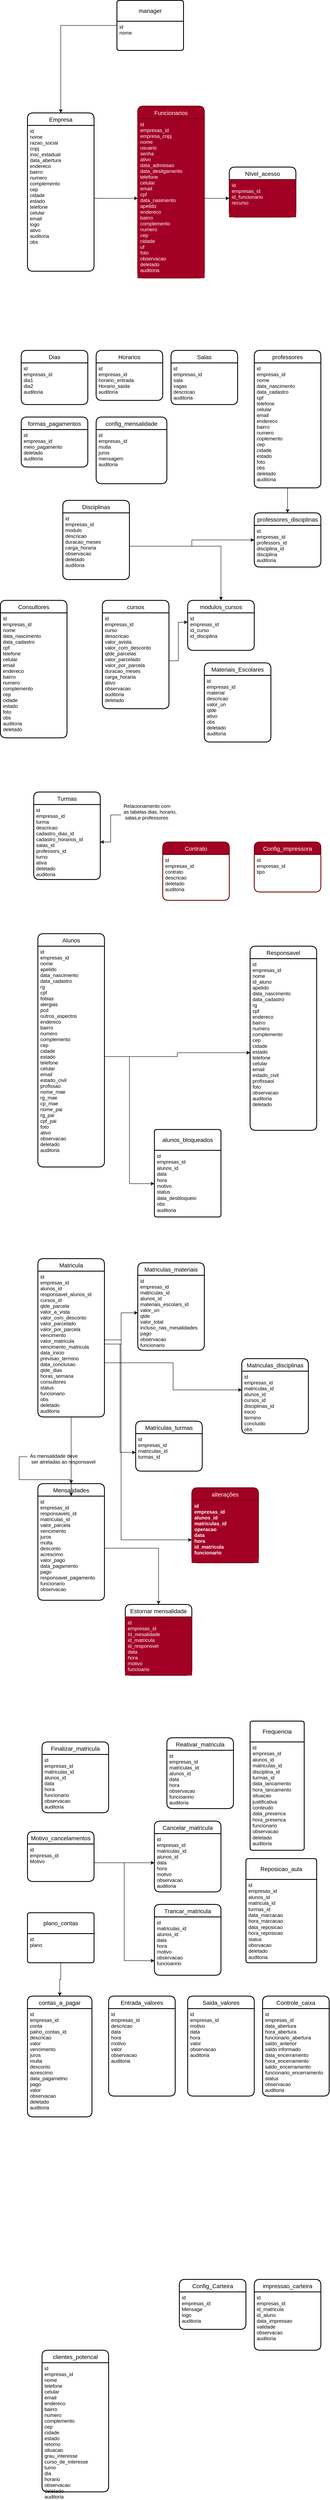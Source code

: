 <mxfile version="23.1.5" type="device">
  <diagram id="X-liFEKZv9NLR8DLZPbJ" name="Page-1">
    <mxGraphModel dx="905" dy="1556" grid="1" gridSize="10" guides="1" tooltips="1" connect="1" arrows="1" fold="1" page="1" pageScale="1" pageWidth="850" pageHeight="1100" math="0" shadow="0">
      <root>
        <mxCell id="0" />
        <mxCell id="1" parent="0" />
        <mxCell id="nvbjZyCiDaDG4opXZh0n-1" value="Dias" style="swimlane;childLayout=stackLayout;horizontal=1;startSize=30;horizontalStack=0;rounded=1;fontSize=14;fontStyle=0;strokeWidth=2;resizeParent=0;resizeLast=1;shadow=0;dashed=0;align=center;" parent="1" vertex="1">
          <mxGeometry x="70" y="70" width="160" height="130" as="geometry" />
        </mxCell>
        <mxCell id="nvbjZyCiDaDG4opXZh0n-2" value="id&#xa;empresas_id&#xa;dia1&#xa;dia2&#xa;auditoria&#xa;" style="align=left;strokeColor=none;fillColor=none;spacingLeft=4;fontSize=12;verticalAlign=top;resizable=0;rotatable=0;part=1;" parent="nvbjZyCiDaDG4opXZh0n-1" vertex="1">
          <mxGeometry y="30" width="160" height="100" as="geometry" />
        </mxCell>
        <mxCell id="nvbjZyCiDaDG4opXZh0n-5" value="Horarios" style="swimlane;childLayout=stackLayout;horizontal=1;startSize=30;horizontalStack=0;rounded=1;fontSize=14;fontStyle=0;strokeWidth=2;resizeParent=0;resizeLast=1;shadow=0;dashed=0;align=center;" parent="1" vertex="1">
          <mxGeometry x="250" y="70" width="160" height="120" as="geometry" />
        </mxCell>
        <mxCell id="nvbjZyCiDaDG4opXZh0n-6" value="id&#xa;empresas_id&#xa;horario_entrada&#xa;Horario_saida&#xa;auditoria&#xa;" style="align=left;strokeColor=none;fillColor=none;spacingLeft=4;fontSize=12;verticalAlign=top;resizable=0;rotatable=0;part=1;" parent="nvbjZyCiDaDG4opXZh0n-5" vertex="1">
          <mxGeometry y="30" width="160" height="90" as="geometry" />
        </mxCell>
        <mxCell id="nvbjZyCiDaDG4opXZh0n-7" value="Salas" style="swimlane;childLayout=stackLayout;horizontal=1;startSize=30;horizontalStack=0;rounded=1;fontSize=14;fontStyle=0;strokeWidth=2;resizeParent=0;resizeLast=1;shadow=0;dashed=0;align=center;" parent="1" vertex="1">
          <mxGeometry x="430" y="70" width="160" height="130" as="geometry" />
        </mxCell>
        <mxCell id="nvbjZyCiDaDG4opXZh0n-8" value="id&#xa;empresas_id&#xa;sala&#xa;vagas&#xa;descricao&#xa;auditoria" style="align=left;strokeColor=none;fillColor=none;spacingLeft=4;fontSize=12;verticalAlign=top;resizable=0;rotatable=0;part=1;" parent="nvbjZyCiDaDG4opXZh0n-7" vertex="1">
          <mxGeometry y="30" width="160" height="100" as="geometry" />
        </mxCell>
        <mxCell id="nvbjZyCiDaDG4opXZh0n-9" value="formas_pagamentos" style="swimlane;childLayout=stackLayout;horizontal=1;startSize=30;horizontalStack=0;rounded=1;fontSize=14;fontStyle=0;strokeWidth=2;resizeParent=0;resizeLast=1;shadow=0;dashed=0;align=center;" parent="1" vertex="1">
          <mxGeometry x="70" y="230" width="160" height="120" as="geometry" />
        </mxCell>
        <mxCell id="nvbjZyCiDaDG4opXZh0n-10" value="id&#xa;empresas_id&#xa;meio_pagamento&#xa;deletado&#xa;auditoria&#xa;" style="align=left;strokeColor=none;fillColor=none;spacingLeft=4;fontSize=12;verticalAlign=top;resizable=0;rotatable=0;part=1;" parent="nvbjZyCiDaDG4opXZh0n-9" vertex="1">
          <mxGeometry y="30" width="160" height="90" as="geometry" />
        </mxCell>
        <mxCell id="nvbjZyCiDaDG4opXZh0n-11" value="config_mensalidade" style="swimlane;childLayout=stackLayout;horizontal=1;startSize=30;horizontalStack=0;rounded=1;fontSize=14;fontStyle=0;strokeWidth=2;resizeParent=0;resizeLast=1;shadow=0;dashed=0;align=center;" parent="1" vertex="1">
          <mxGeometry x="250" y="230" width="170" height="160" as="geometry" />
        </mxCell>
        <mxCell id="nvbjZyCiDaDG4opXZh0n-12" value="id&#xa;empresas_id&#xa;mutla&#xa;juros&#xa;mensagem&#xa;auditoria" style="align=left;strokeColor=none;fillColor=none;spacingLeft=4;fontSize=12;verticalAlign=top;resizable=0;rotatable=0;part=1;" parent="nvbjZyCiDaDG4opXZh0n-11" vertex="1">
          <mxGeometry y="30" width="170" height="130" as="geometry" />
        </mxCell>
        <mxCell id="nvbjZyCiDaDG4opXZh0n-13" value="Config_impressora" style="swimlane;childLayout=stackLayout;horizontal=1;startSize=30;horizontalStack=0;rounded=1;fontSize=14;fontStyle=0;strokeWidth=2;resizeParent=0;resizeLast=1;shadow=0;dashed=0;align=center;fillColor=#a20025;fontColor=#ffffff;strokeColor=#6F0000;" parent="1" vertex="1">
          <mxGeometry x="630" y="1250" width="160" height="120" as="geometry" />
        </mxCell>
        <mxCell id="nvbjZyCiDaDG4opXZh0n-14" value="id&#xa;empresas_id&#xa;tipo" style="align=left;strokeColor=none;fillColor=none;spacingLeft=4;fontSize=12;verticalAlign=top;resizable=0;rotatable=0;part=1;" parent="nvbjZyCiDaDG4opXZh0n-13" vertex="1">
          <mxGeometry y="30" width="160" height="90" as="geometry" />
        </mxCell>
        <mxCell id="nvbjZyCiDaDG4opXZh0n-15" value="Empresa" style="swimlane;childLayout=stackLayout;horizontal=1;startSize=30;horizontalStack=0;rounded=1;fontSize=14;fontStyle=0;strokeWidth=2;resizeParent=0;resizeLast=1;shadow=0;dashed=0;align=center;" parent="1" vertex="1">
          <mxGeometry x="85" y="-500" width="160" height="380" as="geometry" />
        </mxCell>
        <mxCell id="nvbjZyCiDaDG4opXZh0n-16" value="id&#xa;nome&#xa;razao_social&#xa;cnpj&#xa;insc_estadual&#xa;data_abertura&#xa;endereco&#xa;bairro&#xa;numero&#xa;complemento&#xa;cep&#xa;cidade&#xa;estado&#xa;telefone&#xa;celular&#xa;email&#xa;logo&#xa;ativo&#xa;auditoria&#xa;obs" style="align=left;strokeColor=none;fillColor=none;spacingLeft=4;fontSize=12;verticalAlign=top;resizable=0;rotatable=0;part=1;" parent="nvbjZyCiDaDG4opXZh0n-15" vertex="1">
          <mxGeometry y="30" width="160" height="350" as="geometry" />
        </mxCell>
        <mxCell id="nvbjZyCiDaDG4opXZh0n-17" value="Disciplinas" style="swimlane;childLayout=stackLayout;horizontal=1;startSize=30;horizontalStack=0;rounded=1;fontSize=14;fontStyle=0;strokeWidth=2;resizeParent=0;resizeLast=1;shadow=0;dashed=0;align=center;" parent="1" vertex="1">
          <mxGeometry x="170" y="430" width="160" height="190" as="geometry" />
        </mxCell>
        <mxCell id="nvbjZyCiDaDG4opXZh0n-18" value="id&#xa;empresas_id&#xa;modulo&#xa;descricao&#xa;duracao_meses&#xa;carga_horaria&#xa;observacao&#xa;deletado&#xa;auditoria" style="align=left;strokeColor=none;fillColor=none;spacingLeft=4;fontSize=12;verticalAlign=top;resizable=0;rotatable=0;part=1;" parent="nvbjZyCiDaDG4opXZh0n-17" vertex="1">
          <mxGeometry y="30" width="160" height="160" as="geometry" />
        </mxCell>
        <mxCell id="nvbjZyCiDaDG4opXZh0n-19" value="cursos" style="swimlane;childLayout=stackLayout;horizontal=1;startSize=30;horizontalStack=0;rounded=1;fontSize=14;fontStyle=0;strokeWidth=2;resizeParent=0;resizeLast=1;shadow=0;dashed=0;align=center;" parent="1" vertex="1">
          <mxGeometry x="265" y="670" width="160" height="260" as="geometry" />
        </mxCell>
        <mxCell id="nvbjZyCiDaDG4opXZh0n-20" value="id&#xa;empresas_id&#xa;curso&#xa;desscricao&#xa;valor_avista&#xa;valor_com_desconto&#xa;qtde_parcelas&#xa;valor_parcelado&#xa;valor_por_parcela&#xa;duracao_meses&#xa;carga_horaria&#xa;ativo&#xa;observacao&#xa;auditoria&#xa;deletado&#xa;&#xa;" style="align=left;strokeColor=none;fillColor=none;spacingLeft=4;fontSize=12;verticalAlign=top;resizable=0;rotatable=0;part=1;" parent="nvbjZyCiDaDG4opXZh0n-19" vertex="1">
          <mxGeometry y="30" width="160" height="230" as="geometry" />
        </mxCell>
        <mxCell id="nvbjZyCiDaDG4opXZh0n-22" value="modulos_cursos" style="swimlane;childLayout=stackLayout;horizontal=1;startSize=30;horizontalStack=0;rounded=1;fontSize=14;fontStyle=0;strokeWidth=2;resizeParent=0;resizeLast=1;shadow=0;dashed=0;align=center;" parent="1" vertex="1">
          <mxGeometry x="470" y="670" width="160" height="120" as="geometry" />
        </mxCell>
        <mxCell id="nvbjZyCiDaDG4opXZh0n-23" value="id&#xa;empresas_id&#xa;id_curso&#xa;id_disciplina&#xa;" style="align=left;strokeColor=none;fillColor=none;spacingLeft=4;fontSize=12;verticalAlign=top;resizable=0;rotatable=0;part=1;" parent="nvbjZyCiDaDG4opXZh0n-22" vertex="1">
          <mxGeometry y="30" width="160" height="90" as="geometry" />
        </mxCell>
        <mxCell id="nvbjZyCiDaDG4opXZh0n-24" style="edgeStyle=orthogonalEdgeStyle;rounded=0;orthogonalLoop=1;jettySize=auto;html=1;entryX=0;entryY=0.25;entryDx=0;entryDy=0;" parent="1" source="nvbjZyCiDaDG4opXZh0n-20" target="nvbjZyCiDaDG4opXZh0n-23" edge="1">
          <mxGeometry relative="1" as="geometry" />
        </mxCell>
        <mxCell id="nvbjZyCiDaDG4opXZh0n-26" value="Turmas" style="swimlane;childLayout=stackLayout;horizontal=1;startSize=30;horizontalStack=0;rounded=1;fontSize=14;fontStyle=0;strokeWidth=2;resizeParent=0;resizeLast=1;shadow=0;dashed=0;align=center;" parent="1" vertex="1">
          <mxGeometry x="100" y="1130" width="160" height="210" as="geometry" />
        </mxCell>
        <mxCell id="nvbjZyCiDaDG4opXZh0n-27" value="id&#xa;empresas_id&#xa;turma&#xa;descricao&#xa;cadastro_dias_id&#xa;cadastro_horarios_id&#xa;salas_id&#xa;professors_id&#xa;turno&#xa;ativa&#xa;deletado&#xa;auditoria" style="align=left;strokeColor=none;fillColor=none;spacingLeft=4;fontSize=12;verticalAlign=top;resizable=0;rotatable=0;part=1;" parent="nvbjZyCiDaDG4opXZh0n-26" vertex="1">
          <mxGeometry y="30" width="160" height="180" as="geometry" />
        </mxCell>
        <mxCell id="nvbjZyCiDaDG4opXZh0n-28" value="professores" style="swimlane;childLayout=stackLayout;horizontal=1;startSize=30;horizontalStack=0;rounded=1;fontSize=14;fontStyle=0;strokeWidth=2;resizeParent=0;resizeLast=1;shadow=0;dashed=0;align=center;" parent="1" vertex="1">
          <mxGeometry x="630" y="70" width="160" height="330" as="geometry" />
        </mxCell>
        <mxCell id="nvbjZyCiDaDG4opXZh0n-29" value="id&#xa;empresas_id&#xa;nome&#xa;data_nascimento&#xa;data_cadastro&#xa;cpf&#xa;telefone&#xa;celular&#xa;email&#xa;endereco&#xa;bairro&#xa;numero&#xa;coplemento&#xa;cep&#xa;cidade&#xa;estado&#xa;foto&#xa;obs&#xa;deletado&#xa;auditoria" style="align=left;strokeColor=none;fillColor=none;spacingLeft=4;fontSize=12;verticalAlign=top;resizable=0;rotatable=0;part=1;" parent="nvbjZyCiDaDG4opXZh0n-28" vertex="1">
          <mxGeometry y="30" width="160" height="300" as="geometry" />
        </mxCell>
        <mxCell id="nvbjZyCiDaDG4opXZh0n-30" value="professores_disciplinas" style="swimlane;childLayout=stackLayout;horizontal=1;startSize=30;horizontalStack=0;rounded=1;fontSize=14;fontStyle=0;strokeWidth=2;resizeParent=0;resizeLast=1;shadow=0;dashed=0;align=center;" parent="1" vertex="1">
          <mxGeometry x="630" y="460" width="160" height="130" as="geometry" />
        </mxCell>
        <mxCell id="nvbjZyCiDaDG4opXZh0n-31" value="id&#xa;empresas_id&#xa;professors_id&#xa;disciplina_id&#xa;disciplina&#xa;auditoria" style="align=left;strokeColor=none;fillColor=none;spacingLeft=4;fontSize=12;verticalAlign=top;resizable=0;rotatable=0;part=1;" parent="nvbjZyCiDaDG4opXZh0n-30" vertex="1">
          <mxGeometry y="30" width="160" height="100" as="geometry" />
        </mxCell>
        <mxCell id="nvbjZyCiDaDG4opXZh0n-32" style="edgeStyle=orthogonalEdgeStyle;rounded=0;orthogonalLoop=1;jettySize=auto;html=1;" parent="1" source="nvbjZyCiDaDG4opXZh0n-29" target="nvbjZyCiDaDG4opXZh0n-30" edge="1">
          <mxGeometry relative="1" as="geometry" />
        </mxCell>
        <mxCell id="nvbjZyCiDaDG4opXZh0n-34" style="edgeStyle=orthogonalEdgeStyle;rounded=0;orthogonalLoop=1;jettySize=auto;html=1;" parent="1" source="nvbjZyCiDaDG4opXZh0n-33" target="nvbjZyCiDaDG4opXZh0n-27" edge="1">
          <mxGeometry relative="1" as="geometry" />
        </mxCell>
        <mxCell id="nvbjZyCiDaDG4opXZh0n-33" value="Relacionamento com &#xa;as tabelas dias, horario,&#xa; salas,e professores" style="text;strokeColor=none;fillColor=none;spacingLeft=4;spacingRight=4;overflow=hidden;rotatable=0;points=[[0,0.5],[1,0.5]];portConstraint=eastwest;fontSize=12;" parent="1" vertex="1">
          <mxGeometry x="310" y="1150" width="310" height="70" as="geometry" />
        </mxCell>
        <mxCell id="nvbjZyCiDaDG4opXZh0n-36" value="Alunos" style="swimlane;childLayout=stackLayout;horizontal=1;startSize=30;horizontalStack=0;rounded=1;fontSize=14;fontStyle=0;strokeWidth=2;resizeParent=0;resizeLast=1;shadow=0;dashed=0;align=center;" parent="1" vertex="1">
          <mxGeometry x="110" y="1470" width="160" height="560" as="geometry" />
        </mxCell>
        <mxCell id="nvbjZyCiDaDG4opXZh0n-37" value="id&#xa;empresas_id&#xa;nome&#xa;apelido&#xa;data_nascimento&#xa;data_cadastro&#xa;rg&#xa;cpf&#xa;fobias&#xa;alergias&#xa;pcd&#xa;outros_aspectos&#xa;endereco&#xa;bairro&#xa;numero&#xa;complemento&#xa;cep&#xa;cidade&#xa;estado&#xa;telefone&#xa;celular&#xa;email&#xa;estado_civil&#xa;profissao&#xa;nome_mae&#xa;rg_mae&#xa;cp_mae&#xa;nome_pai&#xa;rg_pai&#xa;cpf_pai&#xa;foto&#xa;ativo&#xa;observacao&#xa;deletado&#xa;auditoria&#xa;&#xa;" style="align=left;strokeColor=none;fillColor=none;spacingLeft=4;fontSize=12;verticalAlign=top;resizable=0;rotatable=0;part=1;" parent="nvbjZyCiDaDG4opXZh0n-36" vertex="1">
          <mxGeometry y="30" width="160" height="530" as="geometry" />
        </mxCell>
        <mxCell id="nvbjZyCiDaDG4opXZh0n-38" value="Responsavel" style="swimlane;childLayout=stackLayout;horizontal=1;startSize=30;horizontalStack=0;rounded=1;fontSize=14;fontStyle=0;strokeWidth=2;resizeParent=0;resizeLast=1;shadow=0;dashed=0;align=center;" parent="1" vertex="1">
          <mxGeometry x="620" y="1500" width="160" height="442" as="geometry" />
        </mxCell>
        <mxCell id="nvbjZyCiDaDG4opXZh0n-39" value="id&#xa;empresas_id&#xa;nome&#xa;id_aluno&#xa;apelido&#xa;data_nascimento&#xa;data_cadastro&#xa;rg&#xa;cpf&#xa;endereco&#xa;bairro&#xa;numero&#xa;complemento&#xa;cep&#xa;cidade&#xa;estado&#xa;telefone&#xa;celular&#xa;email&#xa;estado_civil&#xa;profissaoi&#xa;foto&#xa;observacao&#xa;auditoria&#xa;deletado&#xa;&#xa;" style="align=left;strokeColor=none;fillColor=none;spacingLeft=4;fontSize=12;verticalAlign=top;resizable=0;rotatable=0;part=1;" parent="nvbjZyCiDaDG4opXZh0n-38" vertex="1">
          <mxGeometry y="30" width="160" height="412" as="geometry" />
        </mxCell>
        <mxCell id="nvbjZyCiDaDG4opXZh0n-44" style="edgeStyle=orthogonalEdgeStyle;rounded=0;orthogonalLoop=1;jettySize=auto;html=1;entryX=0;entryY=0.548;entryDx=0;entryDy=0;entryPerimeter=0;" parent="1" source="nvbjZyCiDaDG4opXZh0n-37" target="nvbjZyCiDaDG4opXZh0n-39" edge="1">
          <mxGeometry relative="1" as="geometry">
            <mxPoint x="380" y="1690" as="targetPoint" />
          </mxGeometry>
        </mxCell>
        <mxCell id="nvbjZyCiDaDG4opXZh0n-46" value="Matricula" style="swimlane;childLayout=stackLayout;horizontal=1;startSize=30;horizontalStack=0;rounded=1;fontSize=14;fontStyle=0;strokeWidth=2;resizeParent=0;resizeLast=1;shadow=0;dashed=0;align=center;" parent="1" vertex="1">
          <mxGeometry x="110" y="2250" width="160" height="380" as="geometry" />
        </mxCell>
        <mxCell id="nvbjZyCiDaDG4opXZh0n-47" value="id&#xa;empresas_id&#xa;alunos_id&#xa;responsavel_alunos_id&#xa;cursos_id&#xa;qtde_parcela&#xa;valor_a_vista&#xa;valor_com_desconto&#xa;valor_parcelado&#xa;valor_por_parcela&#xa;vencimento&#xa;valor_matricula&#xa;vencimento_matricula&#xa;data_inicio&#xa;previsao_termino&#xa;data_conclusao&#xa;qtde_dias&#xa;horas_semana&#xa;consultores&#xa;status&#xa;funcionario&#xa;obs&#xa;deletado&#xa;auditoria" style="align=left;strokeColor=none;fillColor=none;spacingLeft=4;fontSize=12;verticalAlign=top;resizable=0;rotatable=0;part=1;" parent="nvbjZyCiDaDG4opXZh0n-46" vertex="1">
          <mxGeometry y="30" width="160" height="350" as="geometry" />
        </mxCell>
        <mxCell id="nvbjZyCiDaDG4opXZh0n-48" value="Consultores" style="swimlane;childLayout=stackLayout;horizontal=1;startSize=30;horizontalStack=0;rounded=1;fontSize=14;fontStyle=0;strokeWidth=2;resizeParent=0;resizeLast=1;shadow=0;dashed=0;align=center;" parent="1" vertex="1">
          <mxGeometry x="20" y="670" width="160" height="330" as="geometry" />
        </mxCell>
        <mxCell id="nvbjZyCiDaDG4opXZh0n-49" value="id&#xa;empresas_id&#xa;nome&#xa;data_nascimento&#xa;data_cadastro&#xa;cpf&#xa;telefone&#xa;celular&#xa;email&#xa;endereco&#xa;bairro&#xa;numero&#xa;complemento&#xa;cep&#xa;cidade&#xa;estado&#xa;foto&#xa;obs&#xa;auditoria&#xa;deletado" style="align=left;strokeColor=none;fillColor=none;spacingLeft=4;fontSize=12;verticalAlign=top;resizable=0;rotatable=0;part=1;" parent="nvbjZyCiDaDG4opXZh0n-48" vertex="1">
          <mxGeometry y="30" width="160" height="300" as="geometry" />
        </mxCell>
        <mxCell id="nvbjZyCiDaDG4opXZh0n-50" value="Materiais_Escolares" style="swimlane;childLayout=stackLayout;horizontal=1;startSize=30;horizontalStack=0;rounded=1;fontSize=14;fontStyle=0;strokeWidth=2;resizeParent=0;resizeLast=1;shadow=0;dashed=0;align=center;" parent="1" vertex="1">
          <mxGeometry x="510" y="820" width="160" height="190" as="geometry" />
        </mxCell>
        <mxCell id="nvbjZyCiDaDG4opXZh0n-51" value="id&#xa;empresas_id&#xa;material&#xa;descricao&#xa;valor_un&#xa;qtde&#xa;ativo&#xa;obs&#xa;deletado&#xa;auditoria" style="align=left;strokeColor=none;fillColor=none;spacingLeft=4;fontSize=12;verticalAlign=top;resizable=0;rotatable=0;part=1;" parent="nvbjZyCiDaDG4opXZh0n-50" vertex="1">
          <mxGeometry y="30" width="160" height="160" as="geometry" />
        </mxCell>
        <mxCell id="nvbjZyCiDaDG4opXZh0n-52" value="Contrato" style="swimlane;childLayout=stackLayout;horizontal=1;startSize=30;horizontalStack=0;rounded=1;fontSize=14;fontStyle=0;strokeWidth=2;resizeParent=0;resizeLast=1;shadow=0;dashed=0;align=center;fillColor=#a20025;fontColor=#ffffff;strokeColor=#6F0000;" parent="1" vertex="1">
          <mxGeometry x="410" y="1250" width="160" height="140" as="geometry" />
        </mxCell>
        <mxCell id="nvbjZyCiDaDG4opXZh0n-53" value="id&#xa;empresas_id&#xa;contrato&#xa;descricao&#xa;deletado&#xa;auditoria&#xa;" style="align=left;strokeColor=none;fillColor=none;spacingLeft=4;fontSize=12;verticalAlign=top;resizable=0;rotatable=0;part=1;" parent="nvbjZyCiDaDG4opXZh0n-52" vertex="1">
          <mxGeometry y="30" width="160" height="110" as="geometry" />
        </mxCell>
        <mxCell id="nvbjZyCiDaDG4opXZh0n-54" value="Matriculas_materiais" style="swimlane;childLayout=stackLayout;horizontal=1;startSize=30;horizontalStack=0;rounded=1;fontSize=14;fontStyle=0;strokeWidth=2;resizeParent=0;resizeLast=1;shadow=0;dashed=0;align=center;" parent="1" vertex="1">
          <mxGeometry x="350" y="2260" width="160" height="210" as="geometry" />
        </mxCell>
        <mxCell id="nvbjZyCiDaDG4opXZh0n-55" value="id&#xa;empresas_id&#xa;matriculas_id&#xa;alunos_id&#xa;materiais_escolars_id&#xa;valor_un&#xa;qtde&#xa;valor_total&#xa;incluso_nas_mesalidades&#xa;pago&#xa;observacao&#xa;funcionario" style="align=left;strokeColor=none;fillColor=none;spacingLeft=4;fontSize=12;verticalAlign=top;resizable=0;rotatable=0;part=1;" parent="nvbjZyCiDaDG4opXZh0n-54" vertex="1">
          <mxGeometry y="30" width="160" height="180" as="geometry" />
        </mxCell>
        <mxCell id="nvbjZyCiDaDG4opXZh0n-56" style="edgeStyle=orthogonalEdgeStyle;rounded=0;orthogonalLoop=1;jettySize=auto;html=1;" parent="1" source="nvbjZyCiDaDG4opXZh0n-47" target="nvbjZyCiDaDG4opXZh0n-55" edge="1">
          <mxGeometry relative="1" as="geometry" />
        </mxCell>
        <mxCell id="nvbjZyCiDaDG4opXZh0n-57" value="Matriculas_disciplinas" style="swimlane;childLayout=stackLayout;horizontal=1;startSize=30;horizontalStack=0;rounded=1;fontSize=14;fontStyle=0;strokeWidth=2;resizeParent=0;resizeLast=1;shadow=0;dashed=0;align=center;" parent="1" vertex="1">
          <mxGeometry x="600" y="2490" width="160" height="180" as="geometry" />
        </mxCell>
        <mxCell id="nvbjZyCiDaDG4opXZh0n-58" value="id&#xa;empresas_id&#xa;matriculas_id&#xa;alunos_id&#xa;cursos_id&#xa;disciplinas_id&#xa;inicio&#xa;termino&#xa;concluido&#xa;obs" style="align=left;strokeColor=none;fillColor=none;spacingLeft=4;fontSize=12;verticalAlign=top;resizable=0;rotatable=0;part=1;" parent="nvbjZyCiDaDG4opXZh0n-57" vertex="1">
          <mxGeometry y="30" width="160" height="150" as="geometry" />
        </mxCell>
        <mxCell id="nvbjZyCiDaDG4opXZh0n-59" style="edgeStyle=orthogonalEdgeStyle;rounded=0;orthogonalLoop=1;jettySize=auto;html=1;" parent="1" source="nvbjZyCiDaDG4opXZh0n-47" target="nvbjZyCiDaDG4opXZh0n-58" edge="1">
          <mxGeometry relative="1" as="geometry">
            <Array as="points">
              <mxPoint x="435" y="2500" />
              <mxPoint x="435" y="2565" />
            </Array>
          </mxGeometry>
        </mxCell>
        <mxCell id="nvbjZyCiDaDG4opXZh0n-60" value="Matriculas_turmas" style="swimlane;childLayout=stackLayout;horizontal=1;startSize=30;horizontalStack=0;rounded=1;fontSize=14;fontStyle=0;strokeWidth=2;resizeParent=0;resizeLast=1;shadow=0;dashed=0;align=center;" parent="1" vertex="1">
          <mxGeometry x="345" y="2640" width="160" height="120" as="geometry" />
        </mxCell>
        <mxCell id="nvbjZyCiDaDG4opXZh0n-61" value="id&#xa;empresas_id&#xa;matriculas_id&#xa;turmas_id&#xa;" style="align=left;strokeColor=none;fillColor=none;spacingLeft=4;fontSize=12;verticalAlign=top;resizable=0;rotatable=0;part=1;" parent="nvbjZyCiDaDG4opXZh0n-60" vertex="1">
          <mxGeometry y="30" width="160" height="90" as="geometry" />
        </mxCell>
        <mxCell id="nvbjZyCiDaDG4opXZh0n-63" style="edgeStyle=orthogonalEdgeStyle;rounded=0;orthogonalLoop=1;jettySize=auto;html=1;entryX=0;entryY=0.5;entryDx=0;entryDy=0;" parent="1" source="nvbjZyCiDaDG4opXZh0n-47" target="nvbjZyCiDaDG4opXZh0n-61" edge="1">
          <mxGeometry relative="1" as="geometry" />
        </mxCell>
        <mxCell id="nvbjZyCiDaDG4opXZh0n-64" value="Mensalidades" style="swimlane;childLayout=stackLayout;horizontal=1;startSize=30;horizontalStack=0;rounded=1;fontSize=14;fontStyle=0;strokeWidth=2;resizeParent=0;resizeLast=1;shadow=0;dashed=0;align=center;" parent="1" vertex="1">
          <mxGeometry x="110" y="2790" width="160" height="280" as="geometry" />
        </mxCell>
        <mxCell id="nvbjZyCiDaDG4opXZh0n-65" value="id&#xa;empresas_id&#xa;responsavels_id&#xa;matriculas_id&#xa;valor_parcela&#xa;vencimento&#xa;juros&#xa;multa&#xa;desconto&#xa;acrescimo&#xa;valor_pago&#xa;data_pagamento&#xa;pago&#xa;responsavel_pagamento&#xa;funcionario&#xa;observacao" style="align=left;strokeColor=none;fillColor=none;spacingLeft=4;fontSize=12;verticalAlign=top;resizable=0;rotatable=0;part=1;" parent="nvbjZyCiDaDG4opXZh0n-64" vertex="1">
          <mxGeometry y="30" width="160" height="250" as="geometry" />
        </mxCell>
        <mxCell id="nvbjZyCiDaDG4opXZh0n-66" style="edgeStyle=orthogonalEdgeStyle;rounded=0;orthogonalLoop=1;jettySize=auto;html=1;" parent="1" source="nvbjZyCiDaDG4opXZh0n-47" target="nvbjZyCiDaDG4opXZh0n-64" edge="1">
          <mxGeometry relative="1" as="geometry" />
        </mxCell>
        <mxCell id="nvbjZyCiDaDG4opXZh0n-69" style="edgeStyle=orthogonalEdgeStyle;rounded=0;orthogonalLoop=1;jettySize=auto;html=1;exitX=0;exitY=0.5;exitDx=0;exitDy=0;" parent="1" source="nvbjZyCiDaDG4opXZh0n-67" target="nvbjZyCiDaDG4opXZh0n-65" edge="1">
          <mxGeometry relative="1" as="geometry" />
        </mxCell>
        <mxCell id="nvbjZyCiDaDG4opXZh0n-67" value="As mensalidade deve&#xa; ser atreladas ao responsavel" style="text;strokeColor=none;fillColor=none;spacingLeft=4;spacingRight=4;overflow=hidden;rotatable=0;points=[[0,0.5],[1,0.5]];portConstraint=eastwest;fontSize=12;" parent="1" vertex="1">
          <mxGeometry x="85" y="2710" width="190" height="31" as="geometry" />
        </mxCell>
        <mxCell id="nvbjZyCiDaDG4opXZh0n-70" value="alterações" style="swimlane;childLayout=stackLayout;horizontal=1;startSize=30;horizontalStack=0;rounded=1;fontSize=14;fontStyle=0;strokeWidth=2;resizeParent=0;resizeLast=1;shadow=0;dashed=0;align=center;fillColor=#a20025;fontColor=#ffffff;strokeColor=#6F0000;" parent="1" vertex="1">
          <mxGeometry x="480" y="2800" width="160" height="180" as="geometry" />
        </mxCell>
        <mxCell id="nvbjZyCiDaDG4opXZh0n-71" value="id&#xa;empresas_id&#xa;alunos_id&#xa;matriculas_id&#xa;operacao&#xa;data&#xa;hora&#xa;id_matricula&#xa;funcionario" style="align=left;strokeColor=#6F0000;fillColor=#a20025;spacingLeft=4;fontSize=12;verticalAlign=top;resizable=0;rotatable=0;part=1;fontColor=#ffffff;fontStyle=1" parent="nvbjZyCiDaDG4opXZh0n-70" vertex="1">
          <mxGeometry y="30" width="160" height="150" as="geometry" />
        </mxCell>
        <mxCell id="nvbjZyCiDaDG4opXZh0n-72" style="edgeStyle=orthogonalEdgeStyle;rounded=0;orthogonalLoop=1;jettySize=auto;html=1;" parent="1" source="nvbjZyCiDaDG4opXZh0n-47" target="nvbjZyCiDaDG4opXZh0n-71" edge="1">
          <mxGeometry relative="1" as="geometry">
            <Array as="points">
              <mxPoint x="310" y="2445" />
              <mxPoint x="310" y="2925" />
            </Array>
          </mxGeometry>
        </mxCell>
        <mxCell id="nvbjZyCiDaDG4opXZh0n-73" value="Estornar mensalidade" style="swimlane;childLayout=stackLayout;horizontal=1;startSize=30;horizontalStack=0;rounded=1;fontSize=14;fontStyle=0;strokeWidth=2;resizeParent=0;resizeLast=1;shadow=0;dashed=0;align=center;" parent="1" vertex="1">
          <mxGeometry x="320" y="3080" width="160" height="170" as="geometry" />
        </mxCell>
        <mxCell id="nvbjZyCiDaDG4opXZh0n-74" value="id&#xa;empresas_id&#xa;Id_mesalidade&#xa;id_matricula&#xa;id_responsvel&#xa;data&#xa;hora&#xa;motivo&#xa;funcioario" style="align=left;strokeColor=#6F0000;fillColor=#a20025;spacingLeft=4;fontSize=12;verticalAlign=top;resizable=0;rotatable=0;part=1;fontColor=#ffffff;" parent="nvbjZyCiDaDG4opXZh0n-73" vertex="1">
          <mxGeometry y="30" width="160" height="140" as="geometry" />
        </mxCell>
        <mxCell id="nvbjZyCiDaDG4opXZh0n-75" style="edgeStyle=orthogonalEdgeStyle;rounded=0;orthogonalLoop=1;jettySize=auto;html=1;entryX=0.5;entryY=0;entryDx=0;entryDy=0;" parent="1" source="nvbjZyCiDaDG4opXZh0n-65" target="nvbjZyCiDaDG4opXZh0n-73" edge="1">
          <mxGeometry relative="1" as="geometry" />
        </mxCell>
        <mxCell id="nvbjZyCiDaDG4opXZh0n-76" value="Motivo_cancelamentos" style="swimlane;childLayout=stackLayout;horizontal=1;startSize=30;horizontalStack=0;rounded=1;fontSize=14;fontStyle=0;strokeWidth=2;resizeParent=0;resizeLast=1;shadow=0;dashed=0;align=center;" parent="1" vertex="1">
          <mxGeometry x="85" y="3625" width="160" height="120" as="geometry" />
        </mxCell>
        <mxCell id="nvbjZyCiDaDG4opXZh0n-77" value="id&#xa;empresas_id&#xa;Motivo" style="align=left;strokeColor=none;fillColor=none;spacingLeft=4;fontSize=12;verticalAlign=top;resizable=0;rotatable=0;part=1;" parent="nvbjZyCiDaDG4opXZh0n-76" vertex="1">
          <mxGeometry y="30" width="160" height="90" as="geometry" />
        </mxCell>
        <mxCell id="nvbjZyCiDaDG4opXZh0n-79" value="Finalizar_matricula" style="swimlane;childLayout=stackLayout;horizontal=1;startSize=30;horizontalStack=0;rounded=1;fontSize=14;fontStyle=0;strokeWidth=2;resizeParent=0;resizeLast=1;shadow=0;dashed=0;align=center;" parent="1" vertex="1">
          <mxGeometry x="120" y="3410" width="160" height="170" as="geometry" />
        </mxCell>
        <mxCell id="nvbjZyCiDaDG4opXZh0n-80" value="id&#xa;empresas_id&#xa;matriculas_id&#xa;alunos_id&#xa;data&#xa;hora&#xa;funcionario&#xa;observacao&#xa;auditoria" style="align=left;strokeColor=none;fillColor=none;spacingLeft=4;fontSize=12;verticalAlign=top;resizable=0;rotatable=0;part=1;" parent="nvbjZyCiDaDG4opXZh0n-79" vertex="1">
          <mxGeometry y="30" width="160" height="140" as="geometry" />
        </mxCell>
        <mxCell id="nvbjZyCiDaDG4opXZh0n-82" value="Cancelar_matricula" style="swimlane;childLayout=stackLayout;horizontal=1;startSize=30;horizontalStack=0;rounded=1;fontSize=14;fontStyle=0;strokeWidth=2;resizeParent=0;resizeLast=1;shadow=0;dashed=0;align=center;" parent="1" vertex="1">
          <mxGeometry x="390" y="3600" width="160" height="170" as="geometry" />
        </mxCell>
        <mxCell id="nvbjZyCiDaDG4opXZh0n-83" value="id&#xa;empresas_id&#xa;matriculas_id&#xa;alunos_id&#xa;data&#xa;hora&#xa;motivo&#xa;observacao&#xa;auditoria" style="align=left;strokeColor=none;fillColor=none;spacingLeft=4;fontSize=12;verticalAlign=top;resizable=0;rotatable=0;part=1;" parent="nvbjZyCiDaDG4opXZh0n-82" vertex="1">
          <mxGeometry y="30" width="160" height="140" as="geometry" />
        </mxCell>
        <mxCell id="nvbjZyCiDaDG4opXZh0n-84" style="edgeStyle=orthogonalEdgeStyle;rounded=0;orthogonalLoop=1;jettySize=auto;html=1;" parent="1" source="nvbjZyCiDaDG4opXZh0n-77" target="nvbjZyCiDaDG4opXZh0n-83" edge="1">
          <mxGeometry relative="1" as="geometry" />
        </mxCell>
        <mxCell id="nvbjZyCiDaDG4opXZh0n-85" value="Trancar_matricula" style="swimlane;childLayout=stackLayout;horizontal=1;startSize=30;horizontalStack=0;rounded=1;fontSize=14;fontStyle=0;strokeWidth=2;resizeParent=0;resizeLast=1;shadow=0;dashed=0;align=center;" parent="1" vertex="1">
          <mxGeometry x="390" y="3800" width="160" height="170" as="geometry" />
        </mxCell>
        <mxCell id="nvbjZyCiDaDG4opXZh0n-86" value="id&#xa;matriculas_id&#xa;alunos_id&#xa;data&#xa;hora&#xa;motivo&#xa;observacao&#xa;funcioanrio" style="align=left;strokeColor=none;fillColor=none;spacingLeft=4;fontSize=12;verticalAlign=top;resizable=0;rotatable=0;part=1;" parent="nvbjZyCiDaDG4opXZh0n-85" vertex="1">
          <mxGeometry y="30" width="160" height="140" as="geometry" />
        </mxCell>
        <mxCell id="nvbjZyCiDaDG4opXZh0n-88" style="edgeStyle=orthogonalEdgeStyle;rounded=0;orthogonalLoop=1;jettySize=auto;html=1;entryX=0;entryY=0.75;entryDx=0;entryDy=0;" parent="1" source="nvbjZyCiDaDG4opXZh0n-77" target="nvbjZyCiDaDG4opXZh0n-86" edge="1">
          <mxGeometry relative="1" as="geometry" />
        </mxCell>
        <mxCell id="nvbjZyCiDaDG4opXZh0n-89" value="Reativar_matricula" style="swimlane;childLayout=stackLayout;horizontal=1;startSize=30;horizontalStack=0;rounded=1;fontSize=14;fontStyle=0;strokeWidth=2;resizeParent=0;resizeLast=1;shadow=0;dashed=0;align=center;" parent="1" vertex="1">
          <mxGeometry x="420" y="3400" width="160" height="170" as="geometry" />
        </mxCell>
        <mxCell id="nvbjZyCiDaDG4opXZh0n-90" value="id&#xa;empresas_id&#xa;matriculas_id&#xa;alunos_id&#xa;data&#xa;hora&#xa;observacao&#xa;funcioanrio&#xa;auditoria" style="align=left;strokeColor=none;fillColor=none;spacingLeft=4;fontSize=12;verticalAlign=top;resizable=0;rotatable=0;part=1;" parent="nvbjZyCiDaDG4opXZh0n-89" vertex="1">
          <mxGeometry y="30" width="160" height="140" as="geometry" />
        </mxCell>
        <mxCell id="skmR0POw0dV2Jcwhy6U0-1" value="contas_a_pagar" style="swimlane;childLayout=stackLayout;horizontal=1;startSize=30;horizontalStack=0;rounded=1;fontSize=14;fontStyle=0;strokeWidth=2;resizeParent=0;resizeLast=1;shadow=0;dashed=0;align=center;" parent="1" vertex="1">
          <mxGeometry x="85" y="4020" width="155" height="290" as="geometry" />
        </mxCell>
        <mxCell id="skmR0POw0dV2Jcwhy6U0-2" value="id&#xa;empresas_id&#xa;conta&#xa;palno_contas_id&#xa;descricao&#xa;valor&#xa;vencimento&#xa;juros&#xa;multa&#xa;desconto&#xa;acrescimo&#xa;data_pagametno&#xa;pago&#xa;valor&#xa;observacao&#xa;deletado&#xa;auditoria" style="align=left;strokeColor=none;fillColor=none;spacingLeft=4;fontSize=12;verticalAlign=top;resizable=0;rotatable=0;part=1;" parent="skmR0POw0dV2Jcwhy6U0-1" vertex="1">
          <mxGeometry y="30" width="155" height="260" as="geometry" />
        </mxCell>
        <mxCell id="skmR0POw0dV2Jcwhy6U0-3" value="Entrada_valores" style="swimlane;childLayout=stackLayout;horizontal=1;startSize=30;horizontalStack=0;rounded=1;fontSize=14;fontStyle=0;strokeWidth=2;resizeParent=0;resizeLast=1;shadow=0;dashed=0;align=center;" parent="1" vertex="1">
          <mxGeometry x="280" y="4020" width="160" height="240" as="geometry" />
        </mxCell>
        <mxCell id="skmR0POw0dV2Jcwhy6U0-4" value="id&#xa;empresas_id&#xa;descricao&#xa;data&#xa;hora&#xa;motivo&#xa;valor&#xa;observacao&#xa;auditoria" style="align=left;strokeColor=none;fillColor=none;spacingLeft=4;fontSize=12;verticalAlign=top;resizable=0;rotatable=0;part=1;" parent="skmR0POw0dV2Jcwhy6U0-3" vertex="1">
          <mxGeometry y="30" width="160" height="210" as="geometry" />
        </mxCell>
        <mxCell id="skmR0POw0dV2Jcwhy6U0-5" value="Saida_valores" style="swimlane;childLayout=stackLayout;horizontal=1;startSize=30;horizontalStack=0;rounded=1;fontSize=14;fontStyle=0;strokeWidth=2;resizeParent=0;resizeLast=1;shadow=0;dashed=0;align=center;" parent="1" vertex="1">
          <mxGeometry x="470" y="4020" width="160" height="240" as="geometry" />
        </mxCell>
        <mxCell id="skmR0POw0dV2Jcwhy6U0-6" value="id&#xa;empresas_id&#xa;motivo&#xa;data&#xa;hora&#xa;valor&#xa;observacao&#xa;auditoria" style="align=left;strokeColor=none;fillColor=none;spacingLeft=4;fontSize=12;verticalAlign=top;resizable=0;rotatable=0;part=1;" parent="skmR0POw0dV2Jcwhy6U0-5" vertex="1">
          <mxGeometry y="30" width="160" height="210" as="geometry" />
        </mxCell>
        <mxCell id="skmR0POw0dV2Jcwhy6U0-7" value="Controle_caixa" style="swimlane;childLayout=stackLayout;horizontal=1;startSize=30;horizontalStack=0;rounded=1;fontSize=14;fontStyle=0;strokeWidth=2;resizeParent=0;resizeLast=1;shadow=0;dashed=0;align=center;" parent="1" vertex="1">
          <mxGeometry x="650" y="4020" width="160" height="240" as="geometry" />
        </mxCell>
        <mxCell id="skmR0POw0dV2Jcwhy6U0-8" value="id&#xa;empresas_id&#xa;data_abertura&#xa;hora_abertura&#xa;funcionario_abertura&#xa;saldo_anterior&#xa;saldo informado&#xa;data_encerramento&#xa;hora_encerramento&#xa;saldo_encerramento&#xa;funcionario_encerramento&#xa;status&#xa;observacao&#xa;auditoria" style="align=left;strokeColor=none;fillColor=none;spacingLeft=4;fontSize=12;verticalAlign=top;resizable=0;rotatable=0;part=1;" parent="skmR0POw0dV2Jcwhy6U0-7" vertex="1">
          <mxGeometry y="30" width="160" height="210" as="geometry" />
        </mxCell>
        <mxCell id="skmR0POw0dV2Jcwhy6U0-13" style="edgeStyle=orthogonalEdgeStyle;rounded=0;orthogonalLoop=1;jettySize=auto;html=1;entryX=0;entryY=0.111;entryDx=0;entryDy=0;entryPerimeter=0;" parent="1" edge="1">
          <mxGeometry relative="1" as="geometry">
            <mxPoint x="280" y="4640" as="sourcePoint" />
          </mxGeometry>
        </mxCell>
        <mxCell id="w-3jsHsyJ9Ai85IM7Ywg-1" value="Config_Carteira" style="swimlane;childLayout=stackLayout;horizontal=1;startSize=30;horizontalStack=0;rounded=1;fontSize=14;fontStyle=0;strokeWidth=2;resizeParent=0;resizeLast=1;shadow=0;dashed=0;align=center;" parent="1" vertex="1">
          <mxGeometry x="450" y="4700" width="160" height="120" as="geometry" />
        </mxCell>
        <mxCell id="w-3jsHsyJ9Ai85IM7Ywg-2" value="id&#xa;empresas_id&#xa;Mensage&#xa;logo&#xa;auditoria" style="align=left;strokeColor=none;fillColor=none;spacingLeft=4;fontSize=12;verticalAlign=top;resizable=0;rotatable=0;part=1;" parent="w-3jsHsyJ9Ai85IM7Ywg-1" vertex="1">
          <mxGeometry y="30" width="160" height="90" as="geometry" />
        </mxCell>
        <mxCell id="w-3jsHsyJ9Ai85IM7Ywg-3" value="impressao_carteira" style="swimlane;childLayout=stackLayout;horizontal=1;startSize=30;horizontalStack=0;rounded=1;fontSize=14;fontStyle=0;strokeWidth=2;resizeParent=0;resizeLast=1;shadow=0;dashed=0;align=center;" parent="1" vertex="1">
          <mxGeometry x="630" y="4700" width="160" height="170" as="geometry" />
        </mxCell>
        <mxCell id="w-3jsHsyJ9Ai85IM7Ywg-4" value="id&#xa;empresas_id&#xa;id_matricula&#xa;id_aluno&#xa;data_impressao&#xa;validade&#xa;observacao&#xa;auditoria" style="align=left;strokeColor=none;fillColor=none;spacingLeft=4;fontSize=12;verticalAlign=top;resizable=0;rotatable=0;part=1;" parent="w-3jsHsyJ9Ai85IM7Ywg-3" vertex="1">
          <mxGeometry y="30" width="160" height="140" as="geometry" />
        </mxCell>
        <mxCell id="w-3jsHsyJ9Ai85IM7Ywg-7" value="clientes_potencal" style="swimlane;childLayout=stackLayout;horizontal=1;startSize=30;horizontalStack=0;rounded=1;fontSize=14;fontStyle=0;strokeWidth=2;resizeParent=0;resizeLast=1;shadow=0;dashed=0;align=center;" parent="1" vertex="1">
          <mxGeometry x="120" y="4870" width="160" height="340" as="geometry" />
        </mxCell>
        <mxCell id="w-3jsHsyJ9Ai85IM7Ywg-8" value="id&#xa;empresas_id&#xa;nome&#xa;telefone&#xa;celular&#xa;email&#xa;endereco&#xa;bairro&#xa;numero&#xa;complemento&#xa;cep&#xa;cidade&#xa;estado&#xa;retorno&#xa;situacao&#xa;grau_interesse&#xa;curso_de_interesse&#xa;turno&#xa;dia&#xa;horario&#xa;observacao&#xa;deletado&#xa;auditoria" style="align=left;strokeColor=none;fillColor=none;spacingLeft=4;fontSize=12;verticalAlign=top;resizable=0;rotatable=0;part=1;" parent="w-3jsHsyJ9Ai85IM7Ywg-7" vertex="1">
          <mxGeometry y="30" width="160" height="310" as="geometry" />
        </mxCell>
        <mxCell id="ApTDZBpc7ETIgnApMb4x-1" style="edgeStyle=orthogonalEdgeStyle;rounded=0;orthogonalLoop=1;jettySize=auto;html=1;entryX=0.5;entryY=0;entryDx=0;entryDy=0;" parent="1" source="nvbjZyCiDaDG4opXZh0n-18" target="nvbjZyCiDaDG4opXZh0n-22" edge="1">
          <mxGeometry relative="1" as="geometry">
            <mxPoint x="630" y="550" as="targetPoint" />
          </mxGeometry>
        </mxCell>
        <mxCell id="kIs3S_dvYlEZQtq__7h3-1" value="plano_contas" style="swimlane;childLayout=stackLayout;horizontal=1;startSize=50;horizontalStack=0;rounded=1;fontSize=14;fontStyle=0;strokeWidth=2;resizeParent=0;resizeLast=1;shadow=0;dashed=0;align=center;arcSize=4;whiteSpace=wrap;html=1;" parent="1" vertex="1">
          <mxGeometry x="85" y="3820" width="160" height="120" as="geometry" />
        </mxCell>
        <mxCell id="kIs3S_dvYlEZQtq__7h3-2" value="id&lt;br&gt;plano" style="align=left;strokeColor=none;fillColor=none;spacingLeft=4;fontSize=12;verticalAlign=top;resizable=0;rotatable=0;part=1;html=1;" parent="kIs3S_dvYlEZQtq__7h3-1" vertex="1">
          <mxGeometry y="50" width="160" height="70" as="geometry" />
        </mxCell>
        <mxCell id="kIs3S_dvYlEZQtq__7h3-3" style="edgeStyle=orthogonalEdgeStyle;rounded=0;orthogonalLoop=1;jettySize=auto;html=1;" parent="1" source="kIs3S_dvYlEZQtq__7h3-2" target="skmR0POw0dV2Jcwhy6U0-1" edge="1">
          <mxGeometry relative="1" as="geometry" />
        </mxCell>
        <mxCell id="8dTsE_Xs4x78rTclIPeo-6" value="Frequencia" style="swimlane;childLayout=stackLayout;horizontal=1;startSize=50;horizontalStack=0;rounded=1;fontSize=14;fontStyle=0;strokeWidth=2;resizeParent=0;resizeLast=1;shadow=0;dashed=0;align=center;arcSize=4;whiteSpace=wrap;html=1;" parent="1" vertex="1">
          <mxGeometry x="620" y="3360" width="130" height="310" as="geometry" />
        </mxCell>
        <mxCell id="8dTsE_Xs4x78rTclIPeo-7" value="id&lt;br&gt;empresas_id&lt;br&gt;alunos_id&lt;br&gt;matriculas_id&lt;br&gt;disciplina_id&lt;br&gt;turmas_id&lt;br&gt;data_lancamento&lt;br&gt;hora_lancamento&lt;br&gt;situacao&lt;br&gt;justificativa&lt;br&gt;conteudo&lt;br&gt;data_presenca&lt;br&gt;hora_presenca&lt;br&gt;funcionario&lt;br&gt;observacao&lt;br&gt;deletado&lt;br&gt;auditoria" style="align=left;strokeColor=none;fillColor=none;spacingLeft=4;fontSize=12;verticalAlign=top;resizable=0;rotatable=0;part=1;html=1;" parent="8dTsE_Xs4x78rTclIPeo-6" vertex="1">
          <mxGeometry y="50" width="130" height="260" as="geometry" />
        </mxCell>
        <mxCell id="8dTsE_Xs4x78rTclIPeo-8" value="Reposicao_aula" style="swimlane;childLayout=stackLayout;horizontal=1;startSize=50;horizontalStack=0;rounded=1;fontSize=14;fontStyle=0;strokeWidth=2;resizeParent=0;resizeLast=1;shadow=0;dashed=0;align=center;arcSize=4;whiteSpace=wrap;html=1;" parent="1" vertex="1">
          <mxGeometry x="610" y="3690" width="170" height="250" as="geometry" />
        </mxCell>
        <mxCell id="8dTsE_Xs4x78rTclIPeo-9" value="id&lt;br&gt;empresas_id&lt;br&gt;alunos_id&lt;br&gt;matricula_id&lt;br&gt;turmas_id&lt;br&gt;data_marcacao&lt;br&gt;hora_marcacao&lt;br&gt;data_reposicao&lt;br&gt;hora_reposicao&lt;br&gt;status&lt;br&gt;obsrvacao&lt;br&gt;deletado&lt;br&gt;auditoria&lt;br&gt;" style="align=left;strokeColor=none;fillColor=none;spacingLeft=4;fontSize=12;verticalAlign=top;resizable=0;rotatable=0;part=1;html=1;" parent="8dTsE_Xs4x78rTclIPeo-8" vertex="1">
          <mxGeometry y="50" width="170" height="200" as="geometry" />
        </mxCell>
        <mxCell id="JxkjOZOnEsqgY5vBsxDk-1" value="alunos_bloqueados" style="swimlane;childLayout=stackLayout;horizontal=1;startSize=50;horizontalStack=0;rounded=1;fontSize=14;fontStyle=0;strokeWidth=2;resizeParent=0;resizeLast=1;shadow=0;dashed=0;align=center;arcSize=4;whiteSpace=wrap;html=1;" parent="1" vertex="1">
          <mxGeometry x="390" y="1940" width="160" height="210" as="geometry" />
        </mxCell>
        <mxCell id="JxkjOZOnEsqgY5vBsxDk-2" value="id&lt;br&gt;empresas_id&lt;br&gt;alunos_id&lt;br&gt;data&lt;br&gt;hora&lt;br&gt;motivo&lt;br&gt;status&lt;br&gt;data_desbloqueio&lt;br&gt;obs&lt;br&gt;auditoria" style="align=left;strokeColor=none;fillColor=none;spacingLeft=4;fontSize=12;verticalAlign=top;resizable=0;rotatable=0;part=1;html=1;" parent="JxkjOZOnEsqgY5vBsxDk-1" vertex="1">
          <mxGeometry y="50" width="160" height="160" as="geometry" />
        </mxCell>
        <mxCell id="JxkjOZOnEsqgY5vBsxDk-6" style="edgeStyle=orthogonalEdgeStyle;rounded=0;orthogonalLoop=1;jettySize=auto;html=1;" parent="1" source="nvbjZyCiDaDG4opXZh0n-37" target="JxkjOZOnEsqgY5vBsxDk-2" edge="1">
          <mxGeometry relative="1" as="geometry" />
        </mxCell>
        <mxCell id="FhHaFUJdGs-tFWOwASl--3" style="edgeStyle=orthogonalEdgeStyle;rounded=0;orthogonalLoop=1;jettySize=auto;html=1;" parent="1" source="FhHaFUJdGs-tFWOwASl--1" target="nvbjZyCiDaDG4opXZh0n-15" edge="1">
          <mxGeometry relative="1" as="geometry" />
        </mxCell>
        <mxCell id="FhHaFUJdGs-tFWOwASl--1" value="manager" style="swimlane;childLayout=stackLayout;horizontal=1;startSize=50;horizontalStack=0;rounded=1;fontSize=14;fontStyle=0;strokeWidth=2;resizeParent=0;resizeLast=1;shadow=0;dashed=0;align=center;arcSize=4;whiteSpace=wrap;html=1;" parent="1" vertex="1">
          <mxGeometry x="300" y="-770" width="160" height="120" as="geometry" />
        </mxCell>
        <mxCell id="FhHaFUJdGs-tFWOwASl--2" value="id&lt;br&gt;nome&lt;br&gt;" style="align=left;strokeColor=none;fillColor=none;spacingLeft=4;fontSize=12;verticalAlign=top;resizable=0;rotatable=0;part=1;html=1;" parent="FhHaFUJdGs-tFWOwASl--1" vertex="1">
          <mxGeometry y="50" width="160" height="70" as="geometry" />
        </mxCell>
        <mxCell id="FhHaFUJdGs-tFWOwASl--6" value="Funcionarios" style="swimlane;childLayout=stackLayout;horizontal=1;startSize=30;horizontalStack=0;rounded=1;fontSize=14;fontStyle=0;strokeWidth=2;resizeParent=0;resizeLast=1;shadow=0;dashed=0;align=center;fillColor=#a20025;fontColor=#ffffff;strokeColor=#6F0000;" parent="1" vertex="1">
          <mxGeometry x="350" y="-516.25" width="160" height="412.5" as="geometry" />
        </mxCell>
        <mxCell id="FhHaFUJdGs-tFWOwASl--7" value="id&#xa;empresas_id&#xa;empresa_cnpj&#xa;nome&#xa;usuario&#xa;senha&#xa;ativo&#xa;data_admissao&#xa;data_desligamento&#xa;telefone&#xa;celular&#xa;email&#xa;cpf&#xa;data_nasimento&#xa;apelido&#xa;endereco&#xa;bairro&#xa;complemento&#xa;numero&#xa;cep&#xa;cidade&#xa;uf&#xa;foto&#xa;observacao&#xa;deletado&#xa;auditoria" style="align=left;strokeColor=#6F0000;fillColor=#a20025;spacingLeft=4;fontSize=12;verticalAlign=top;resizable=0;rotatable=0;part=1;fontColor=#ffffff;" parent="FhHaFUJdGs-tFWOwASl--6" vertex="1">
          <mxGeometry y="30" width="160" height="382.5" as="geometry" />
        </mxCell>
        <mxCell id="FhHaFUJdGs-tFWOwASl--8" value="NIvel_acesso" style="swimlane;childLayout=stackLayout;horizontal=1;startSize=30;horizontalStack=0;rounded=1;fontSize=14;fontStyle=0;strokeWidth=2;resizeParent=0;resizeLast=1;shadow=0;dashed=0;align=center;" parent="1" vertex="1">
          <mxGeometry x="570" y="-370" width="160" height="120" as="geometry" />
        </mxCell>
        <mxCell id="FhHaFUJdGs-tFWOwASl--9" value="id&#xa;empresas_id&#xa;id_funcionario&#xa;recurso" style="align=left;strokeColor=#6F0000;fillColor=#a20025;spacingLeft=4;fontSize=12;verticalAlign=top;resizable=0;rotatable=0;part=1;fontColor=#ffffff;" parent="FhHaFUJdGs-tFWOwASl--8" vertex="1">
          <mxGeometry y="30" width="160" height="90" as="geometry" />
        </mxCell>
        <mxCell id="FhHaFUJdGs-tFWOwASl--10" style="edgeStyle=orthogonalEdgeStyle;rounded=0;orthogonalLoop=1;jettySize=auto;html=1;" parent="1" source="FhHaFUJdGs-tFWOwASl--7" target="FhHaFUJdGs-tFWOwASl--9" edge="1">
          <mxGeometry relative="1" as="geometry" />
        </mxCell>
        <mxCell id="FhHaFUJdGs-tFWOwASl--11" style="edgeStyle=orthogonalEdgeStyle;rounded=0;orthogonalLoop=1;jettySize=auto;html=1;" parent="1" source="nvbjZyCiDaDG4opXZh0n-16" target="FhHaFUJdGs-tFWOwASl--7" edge="1">
          <mxGeometry relative="1" as="geometry" />
        </mxCell>
        <mxCell id="G6Fyl1OnmK7Zi7X6pXT5-1" style="edgeStyle=orthogonalEdgeStyle;rounded=0;orthogonalLoop=1;jettySize=auto;html=1;" parent="1" source="nvbjZyCiDaDG4opXZh0n-18" target="nvbjZyCiDaDG4opXZh0n-30" edge="1">
          <mxGeometry relative="1" as="geometry" />
        </mxCell>
      </root>
    </mxGraphModel>
  </diagram>
</mxfile>
